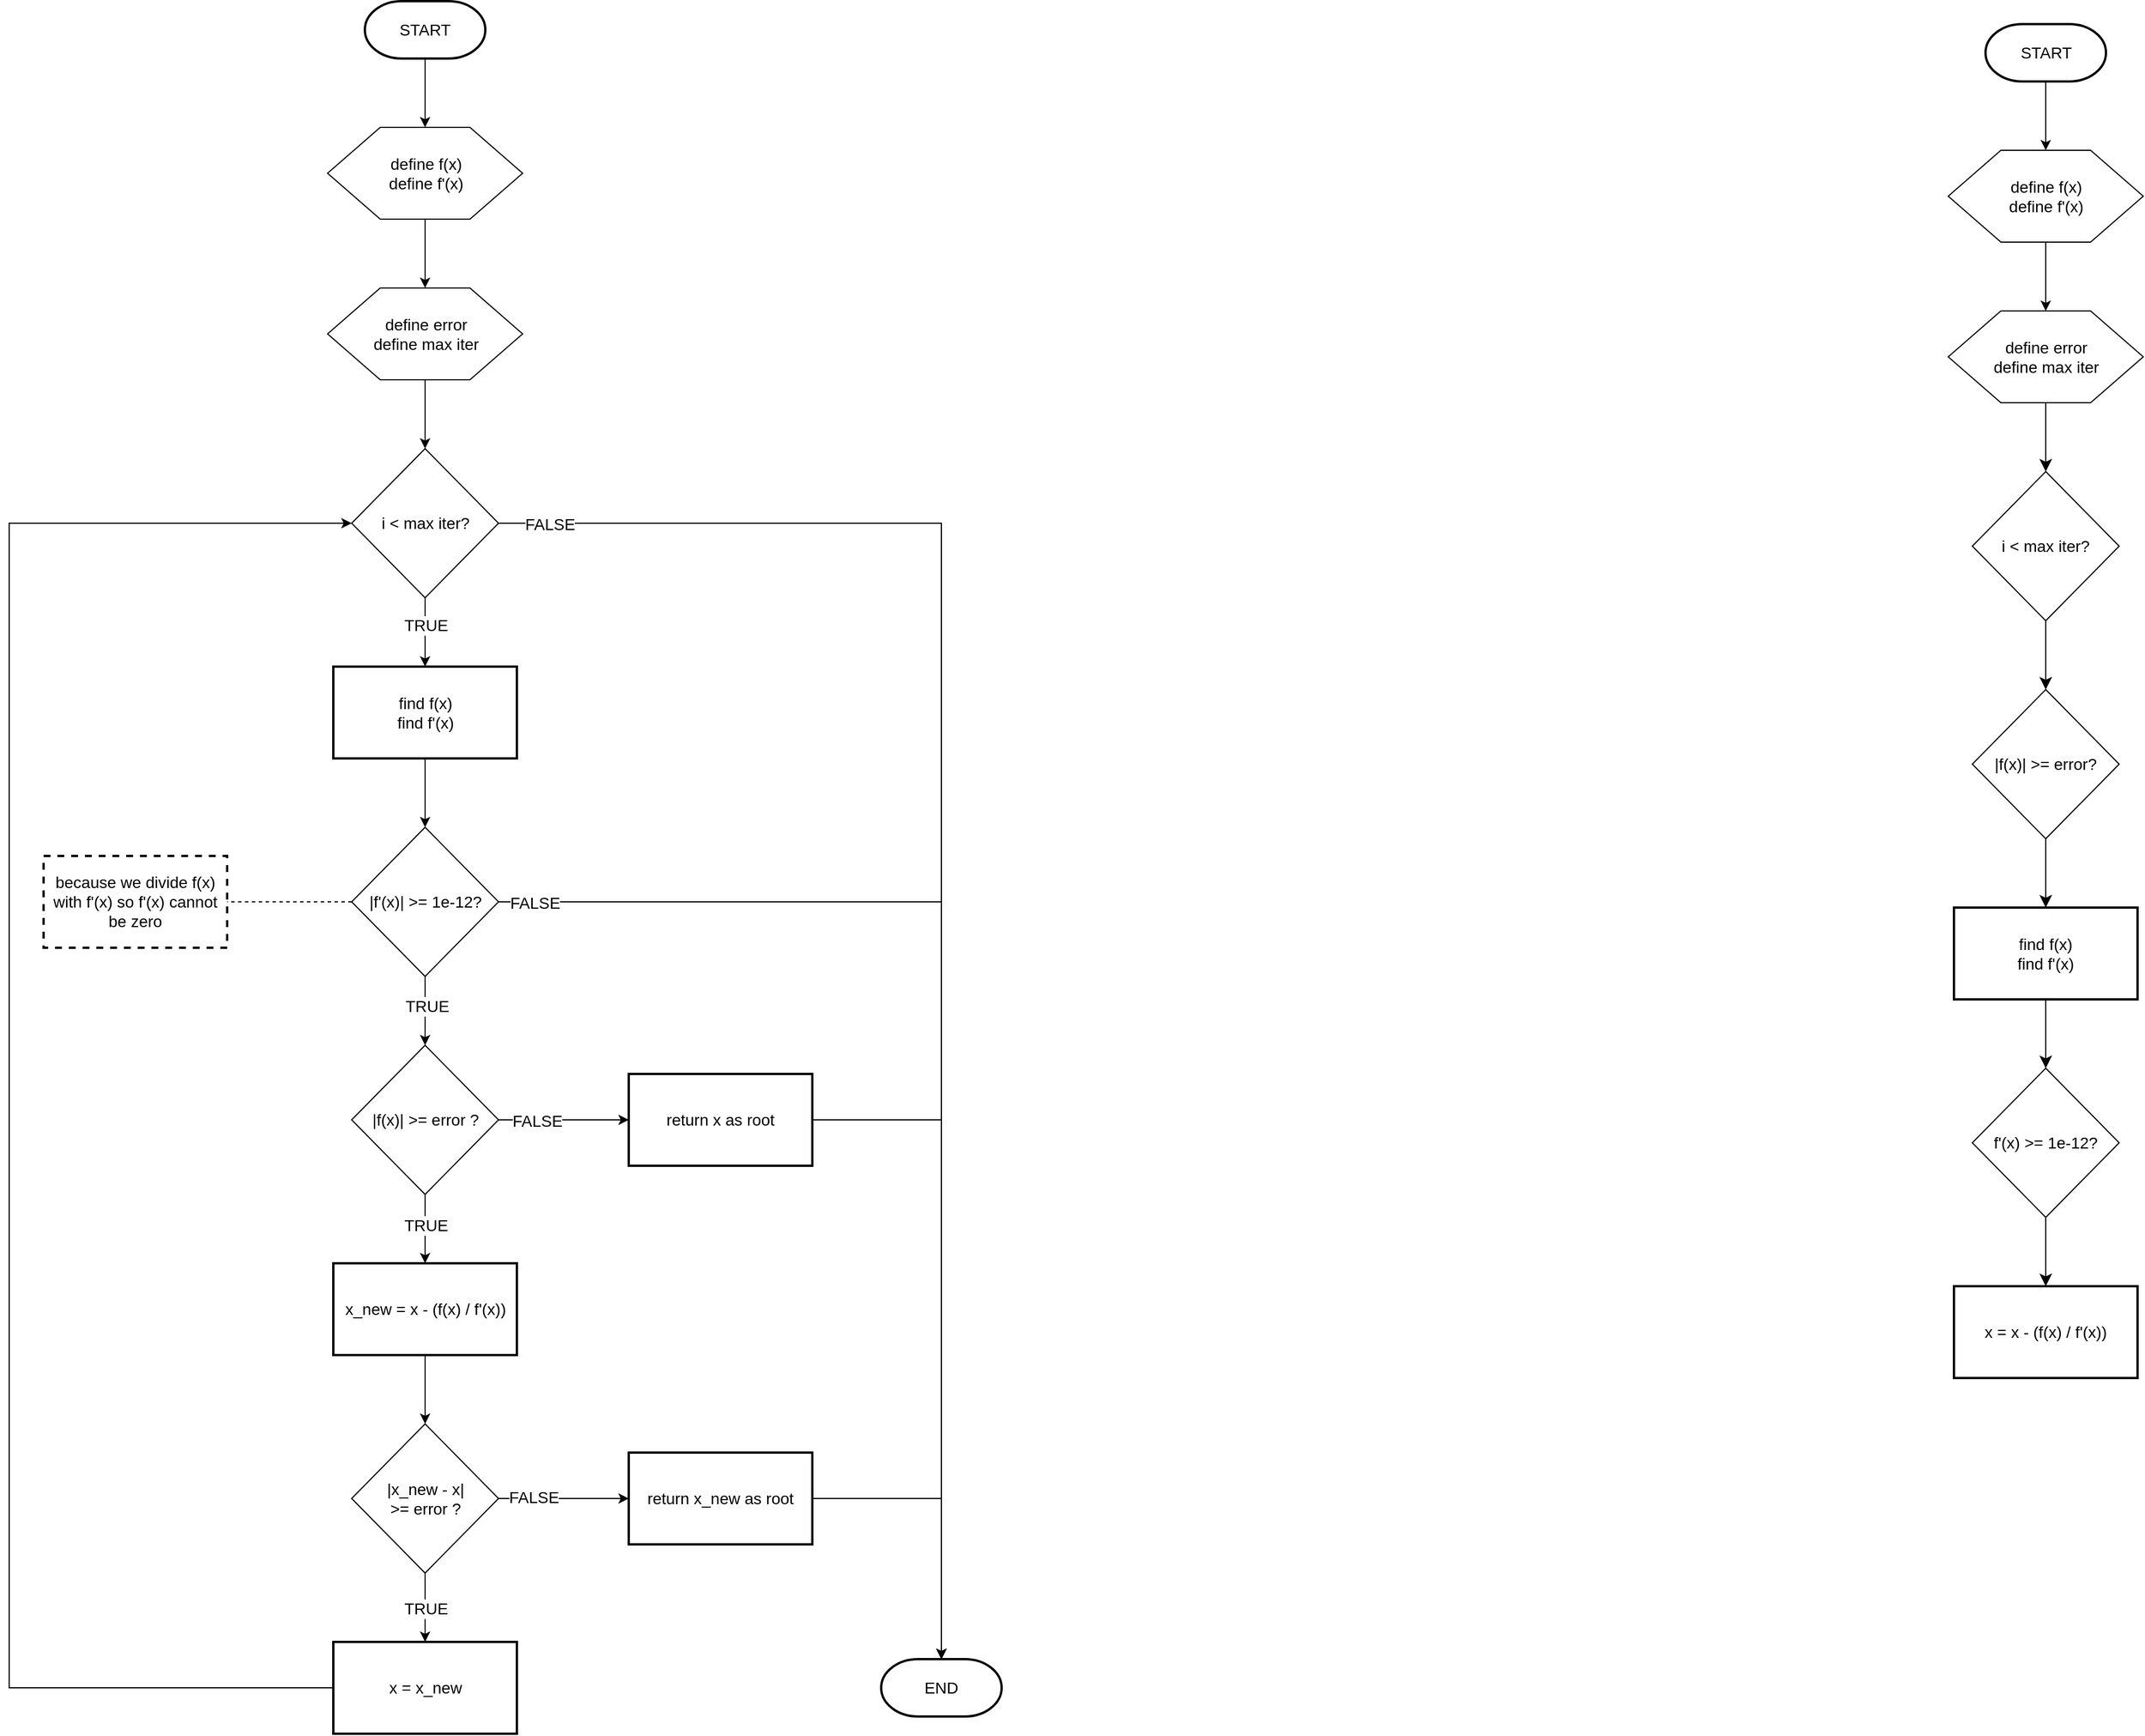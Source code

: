 <mxfile version="28.2.5">
  <diagram name="Page-1" id="hCc89WBR20Tb0G_g0bw6">
    <mxGraphModel dx="1830" dy="861" grid="1" gridSize="10" guides="1" tooltips="1" connect="1" arrows="1" fold="1" page="1" pageScale="1" pageWidth="850" pageHeight="1100" math="0" shadow="0">
      <root>
        <mxCell id="0" />
        <mxCell id="1" parent="0" />
        <mxCell id="R3oZv2APO3j5Gzry1_CE-3" value="" style="edgeStyle=orthogonalEdgeStyle;rounded=0;orthogonalLoop=1;jettySize=auto;html=1;" parent="1" source="R3oZv2APO3j5Gzry1_CE-1" target="R3oZv2APO3j5Gzry1_CE-2" edge="1">
          <mxGeometry relative="1" as="geometry" />
        </mxCell>
        <mxCell id="R3oZv2APO3j5Gzry1_CE-1" value="START" style="strokeWidth=2;html=1;shape=mxgraph.flowchart.terminator;whiteSpace=wrap;fontSize=14;" parent="1" vertex="1">
          <mxGeometry x="390" y="20" width="105" height="50" as="geometry" />
        </mxCell>
        <mxCell id="R3oZv2APO3j5Gzry1_CE-5" value="" style="edgeStyle=orthogonalEdgeStyle;rounded=0;orthogonalLoop=1;jettySize=auto;html=1;" parent="1" source="R3oZv2APO3j5Gzry1_CE-2" target="R3oZv2APO3j5Gzry1_CE-4" edge="1">
          <mxGeometry relative="1" as="geometry" />
        </mxCell>
        <mxCell id="R3oZv2APO3j5Gzry1_CE-2" value="define f(x)&lt;div&gt;define f&#39;(x)&lt;/div&gt;" style="verticalLabelPosition=middle;verticalAlign=middle;html=1;shape=hexagon;perimeter=hexagonPerimeter2;arcSize=6;size=0.27;labelPosition=center;align=center;fontSize=14;" parent="1" vertex="1">
          <mxGeometry x="357.5" y="130" width="170" height="80" as="geometry" />
        </mxCell>
        <mxCell id="R3oZv2APO3j5Gzry1_CE-7" value="" style="edgeStyle=orthogonalEdgeStyle;rounded=0;orthogonalLoop=1;jettySize=auto;html=1;" parent="1" source="R3oZv2APO3j5Gzry1_CE-4" target="R3oZv2APO3j5Gzry1_CE-6" edge="1">
          <mxGeometry relative="1" as="geometry" />
        </mxCell>
        <mxCell id="R3oZv2APO3j5Gzry1_CE-4" value="define error&lt;div&gt;define max iter&lt;/div&gt;" style="verticalLabelPosition=middle;verticalAlign=middle;html=1;shape=hexagon;perimeter=hexagonPerimeter2;arcSize=6;size=0.27;labelPosition=center;align=center;fontSize=14;" parent="1" vertex="1">
          <mxGeometry x="357.5" y="270" width="170" height="80" as="geometry" />
        </mxCell>
        <mxCell id="R3oZv2APO3j5Gzry1_CE-9" value="" style="edgeStyle=orthogonalEdgeStyle;rounded=0;orthogonalLoop=1;jettySize=auto;html=1;" parent="1" source="R3oZv2APO3j5Gzry1_CE-6" target="R3oZv2APO3j5Gzry1_CE-8" edge="1">
          <mxGeometry relative="1" as="geometry" />
        </mxCell>
        <mxCell id="R3oZv2APO3j5Gzry1_CE-16" value="&lt;font style=&quot;font-size: 14px;&quot;&gt;TRUE&lt;/font&gt;" style="edgeLabel;html=1;align=center;verticalAlign=middle;resizable=0;points=[];" parent="R3oZv2APO3j5Gzry1_CE-9" vertex="1" connectable="0">
          <mxGeometry x="-0.2" relative="1" as="geometry">
            <mxPoint as="offset" />
          </mxGeometry>
        </mxCell>
        <mxCell id="R3oZv2APO3j5Gzry1_CE-6" value="&lt;div&gt;i &amp;lt; max iter?&lt;/div&gt;" style="rhombus;whiteSpace=wrap;html=1;fontSize=14;" parent="1" vertex="1">
          <mxGeometry x="378.5" y="410" width="128" height="130" as="geometry" />
        </mxCell>
        <mxCell id="R3oZv2APO3j5Gzry1_CE-12" value="" style="edgeStyle=orthogonalEdgeStyle;rounded=0;orthogonalLoop=1;jettySize=auto;html=1;" parent="1" source="R3oZv2APO3j5Gzry1_CE-8" target="R3oZv2APO3j5Gzry1_CE-10" edge="1">
          <mxGeometry relative="1" as="geometry" />
        </mxCell>
        <mxCell id="R3oZv2APO3j5Gzry1_CE-8" value="find f(x)&lt;div&gt;find f&#39;(x)&lt;/div&gt;" style="rounded=1;whiteSpace=wrap;html=1;absoluteArcSize=1;arcSize=0;strokeWidth=2;fontSize=14;" parent="1" vertex="1">
          <mxGeometry x="362.5" y="600" width="160" height="80" as="geometry" />
        </mxCell>
        <mxCell id="JBkgUf7RBhRFVaYV4dg6-2" value="" style="edgeStyle=orthogonalEdgeStyle;rounded=0;orthogonalLoop=1;jettySize=auto;html=1;" parent="1" source="R3oZv2APO3j5Gzry1_CE-10" target="JBkgUf7RBhRFVaYV4dg6-1" edge="1">
          <mxGeometry relative="1" as="geometry" />
        </mxCell>
        <mxCell id="AEb8MMBNY2aidBH4pQsW-9" value="&lt;font style=&quot;font-size: 14px;&quot;&gt;TRUE&lt;/font&gt;" style="edgeLabel;html=1;align=center;verticalAlign=middle;resizable=0;points=[];" parent="JBkgUf7RBhRFVaYV4dg6-2" vertex="1" connectable="0">
          <mxGeometry x="-0.141" y="1" relative="1" as="geometry">
            <mxPoint as="offset" />
          </mxGeometry>
        </mxCell>
        <mxCell id="AEb8MMBNY2aidBH4pQsW-12" value="" style="edgeStyle=orthogonalEdgeStyle;rounded=0;orthogonalLoop=1;jettySize=auto;html=1;endArrow=none;endFill=0;dashed=1;" parent="1" source="R3oZv2APO3j5Gzry1_CE-10" target="AEb8MMBNY2aidBH4pQsW-11" edge="1">
          <mxGeometry relative="1" as="geometry" />
        </mxCell>
        <mxCell id="R3oZv2APO3j5Gzry1_CE-10" value="|f&#39;(x)| &amp;gt;= 1e-12?" style="rhombus;whiteSpace=wrap;html=1;fontSize=14;" parent="1" vertex="1">
          <mxGeometry x="378.5" y="740" width="128" height="130" as="geometry" />
        </mxCell>
        <mxCell id="JBkgUf7RBhRFVaYV4dg6-4" value="" style="edgeStyle=orthogonalEdgeStyle;rounded=0;orthogonalLoop=1;jettySize=auto;html=1;" parent="1" source="JBkgUf7RBhRFVaYV4dg6-1" target="JBkgUf7RBhRFVaYV4dg6-3" edge="1">
          <mxGeometry relative="1" as="geometry" />
        </mxCell>
        <mxCell id="AEb8MMBNY2aidBH4pQsW-13" value="&lt;span style=&quot;font-size: 14px;&quot;&gt;TRUE&lt;/span&gt;" style="edgeLabel;html=1;align=center;verticalAlign=middle;resizable=0;points=[];" parent="JBkgUf7RBhRFVaYV4dg6-4" vertex="1" connectable="0">
          <mxGeometry x="-0.118" relative="1" as="geometry">
            <mxPoint as="offset" />
          </mxGeometry>
        </mxCell>
        <mxCell id="AEb8MMBNY2aidBH4pQsW-18" value="" style="edgeStyle=orthogonalEdgeStyle;rounded=0;orthogonalLoop=1;jettySize=auto;html=1;" parent="1" source="JBkgUf7RBhRFVaYV4dg6-1" target="JBkgUf7RBhRFVaYV4dg6-9" edge="1">
          <mxGeometry relative="1" as="geometry" />
        </mxCell>
        <mxCell id="AEb8MMBNY2aidBH4pQsW-20" value="&lt;font style=&quot;font-size: 14px;&quot;&gt;FALSE&lt;/font&gt;" style="edgeLabel;html=1;align=center;verticalAlign=middle;resizable=0;points=[];" parent="AEb8MMBNY2aidBH4pQsW-18" vertex="1" connectable="0">
          <mxGeometry x="-0.413" y="-1" relative="1" as="geometry">
            <mxPoint as="offset" />
          </mxGeometry>
        </mxCell>
        <mxCell id="JBkgUf7RBhRFVaYV4dg6-1" value="|f(x)| &amp;gt;= error ?" style="rhombus;whiteSpace=wrap;html=1;fontSize=14;" parent="1" vertex="1">
          <mxGeometry x="378.5" y="930" width="128" height="130" as="geometry" />
        </mxCell>
        <mxCell id="JBkgUf7RBhRFVaYV4dg6-7" value="" style="edgeStyle=orthogonalEdgeStyle;rounded=0;orthogonalLoop=1;jettySize=auto;html=1;" parent="1" source="JBkgUf7RBhRFVaYV4dg6-3" target="JBkgUf7RBhRFVaYV4dg6-5" edge="1">
          <mxGeometry relative="1" as="geometry" />
        </mxCell>
        <mxCell id="JBkgUf7RBhRFVaYV4dg6-3" value="x_new = x - (f(x) / f&#39;(x))" style="rounded=1;whiteSpace=wrap;html=1;absoluteArcSize=1;arcSize=0;strokeWidth=2;fontSize=14;" parent="1" vertex="1">
          <mxGeometry x="362.5" y="1120" width="160" height="80" as="geometry" />
        </mxCell>
        <mxCell id="JBkgUf7RBhRFVaYV4dg6-8" value="" style="edgeStyle=orthogonalEdgeStyle;rounded=0;orthogonalLoop=1;jettySize=auto;html=1;" parent="1" source="JBkgUf7RBhRFVaYV4dg6-5" target="JBkgUf7RBhRFVaYV4dg6-6" edge="1">
          <mxGeometry relative="1" as="geometry" />
        </mxCell>
        <mxCell id="AEb8MMBNY2aidBH4pQsW-22" value="&lt;font style=&quot;font-size: 14px;&quot;&gt;TRUE&lt;/font&gt;" style="edgeLabel;html=1;align=center;verticalAlign=middle;resizable=0;points=[];" parent="JBkgUf7RBhRFVaYV4dg6-8" vertex="1" connectable="0">
          <mxGeometry x="0.009" relative="1" as="geometry">
            <mxPoint as="offset" />
          </mxGeometry>
        </mxCell>
        <mxCell id="AEb8MMBNY2aidBH4pQsW-19" value="" style="edgeStyle=orthogonalEdgeStyle;rounded=0;orthogonalLoop=1;jettySize=auto;html=1;" parent="1" source="JBkgUf7RBhRFVaYV4dg6-5" target="JBkgUf7RBhRFVaYV4dg6-12" edge="1">
          <mxGeometry relative="1" as="geometry" />
        </mxCell>
        <mxCell id="AEb8MMBNY2aidBH4pQsW-21" value="&lt;font style=&quot;font-size: 14px;&quot;&gt;FALSE&lt;/font&gt;" style="edgeLabel;html=1;align=center;verticalAlign=middle;resizable=0;points=[];" parent="AEb8MMBNY2aidBH4pQsW-19" vertex="1" connectable="0">
          <mxGeometry x="-0.463" y="1" relative="1" as="geometry">
            <mxPoint as="offset" />
          </mxGeometry>
        </mxCell>
        <mxCell id="JBkgUf7RBhRFVaYV4dg6-5" value="|x_new - x|&lt;div&gt;&amp;gt;= error ?&lt;/div&gt;" style="rhombus;whiteSpace=wrap;html=1;fontSize=14;" parent="1" vertex="1">
          <mxGeometry x="378.5" y="1260" width="128" height="130" as="geometry" />
        </mxCell>
        <mxCell id="AEb8MMBNY2aidBH4pQsW-17" style="edgeStyle=orthogonalEdgeStyle;rounded=0;orthogonalLoop=1;jettySize=auto;html=1;exitX=0;exitY=0.5;exitDx=0;exitDy=0;entryX=0;entryY=0.5;entryDx=0;entryDy=0;" parent="1" source="JBkgUf7RBhRFVaYV4dg6-6" target="R3oZv2APO3j5Gzry1_CE-6" edge="1">
          <mxGeometry relative="1" as="geometry">
            <Array as="points">
              <mxPoint x="80" y="1490" />
              <mxPoint x="80" y="475" />
            </Array>
          </mxGeometry>
        </mxCell>
        <mxCell id="JBkgUf7RBhRFVaYV4dg6-6" value="x = x_new" style="rounded=1;whiteSpace=wrap;html=1;absoluteArcSize=1;arcSize=0;strokeWidth=2;fontSize=14;" parent="1" vertex="1">
          <mxGeometry x="362.5" y="1450" width="160" height="80" as="geometry" />
        </mxCell>
        <mxCell id="JBkgUf7RBhRFVaYV4dg6-9" value="return x as root" style="rounded=1;whiteSpace=wrap;html=1;absoluteArcSize=1;arcSize=0;strokeWidth=2;fontSize=14;" parent="1" vertex="1">
          <mxGeometry x="620" y="955" width="160" height="80" as="geometry" />
        </mxCell>
        <mxCell id="JBkgUf7RBhRFVaYV4dg6-12" value="return x_new as root" style="rounded=1;whiteSpace=wrap;html=1;absoluteArcSize=1;arcSize=0;strokeWidth=2;fontSize=14;" parent="1" vertex="1">
          <mxGeometry x="620" y="1285" width="160" height="80" as="geometry" />
        </mxCell>
        <mxCell id="AEb8MMBNY2aidBH4pQsW-11" value="because we divide f(x) with f&#39;(x) so f&#39;(x) cannot be zero" style="rounded=1;whiteSpace=wrap;html=1;absoluteArcSize=1;arcSize=0;strokeWidth=2;fontSize=14;dashed=1;" parent="1" vertex="1">
          <mxGeometry x="110" y="765" width="160" height="80" as="geometry" />
        </mxCell>
        <mxCell id="AEb8MMBNY2aidBH4pQsW-23" value="END" style="strokeWidth=2;html=1;shape=mxgraph.flowchart.terminator;whiteSpace=wrap;fontSize=14;" parent="1" vertex="1">
          <mxGeometry x="840" y="1465" width="105" height="50" as="geometry" />
        </mxCell>
        <mxCell id="AEb8MMBNY2aidBH4pQsW-24" style="edgeStyle=orthogonalEdgeStyle;rounded=0;orthogonalLoop=1;jettySize=auto;html=1;exitX=1;exitY=0.5;exitDx=0;exitDy=0;entryX=0.5;entryY=0;entryDx=0;entryDy=0;entryPerimeter=0;" parent="1" source="R3oZv2APO3j5Gzry1_CE-6" target="AEb8MMBNY2aidBH4pQsW-23" edge="1">
          <mxGeometry relative="1" as="geometry" />
        </mxCell>
        <mxCell id="AEb8MMBNY2aidBH4pQsW-29" value="&lt;font style=&quot;font-size: 14px;&quot;&gt;FALSE&lt;/font&gt;" style="edgeLabel;html=1;align=center;verticalAlign=middle;resizable=0;points=[];" parent="AEb8MMBNY2aidBH4pQsW-24" vertex="1" connectable="0">
          <mxGeometry x="-0.935" y="-1" relative="1" as="geometry">
            <mxPoint as="offset" />
          </mxGeometry>
        </mxCell>
        <mxCell id="AEb8MMBNY2aidBH4pQsW-25" style="edgeStyle=orthogonalEdgeStyle;rounded=0;orthogonalLoop=1;jettySize=auto;html=1;exitX=1;exitY=0.5;exitDx=0;exitDy=0;entryX=0.5;entryY=0;entryDx=0;entryDy=0;entryPerimeter=0;" parent="1" source="R3oZv2APO3j5Gzry1_CE-10" target="AEb8MMBNY2aidBH4pQsW-23" edge="1">
          <mxGeometry relative="1" as="geometry" />
        </mxCell>
        <mxCell id="AEb8MMBNY2aidBH4pQsW-28" value="&lt;font style=&quot;font-size: 14px;&quot;&gt;FALSE&lt;/font&gt;" style="edgeLabel;html=1;align=center;verticalAlign=middle;resizable=0;points=[];" parent="AEb8MMBNY2aidBH4pQsW-25" vertex="1" connectable="0">
          <mxGeometry x="-0.943" y="-1" relative="1" as="geometry">
            <mxPoint x="1" as="offset" />
          </mxGeometry>
        </mxCell>
        <mxCell id="AEb8MMBNY2aidBH4pQsW-26" style="edgeStyle=orthogonalEdgeStyle;rounded=0;orthogonalLoop=1;jettySize=auto;html=1;exitX=1;exitY=0.5;exitDx=0;exitDy=0;entryX=0.5;entryY=0;entryDx=0;entryDy=0;entryPerimeter=0;" parent="1" source="JBkgUf7RBhRFVaYV4dg6-9" target="AEb8MMBNY2aidBH4pQsW-23" edge="1">
          <mxGeometry relative="1" as="geometry" />
        </mxCell>
        <mxCell id="AEb8MMBNY2aidBH4pQsW-27" style="edgeStyle=orthogonalEdgeStyle;rounded=0;orthogonalLoop=1;jettySize=auto;html=1;exitX=1;exitY=0.5;exitDx=0;exitDy=0;entryX=0.5;entryY=0;entryDx=0;entryDy=0;entryPerimeter=0;" parent="1" source="JBkgUf7RBhRFVaYV4dg6-12" target="AEb8MMBNY2aidBH4pQsW-23" edge="1">
          <mxGeometry relative="1" as="geometry" />
        </mxCell>
        <mxCell id="iiYqfjyiQovxHDSd5U2n-1" value="" style="edgeStyle=orthogonalEdgeStyle;rounded=0;orthogonalLoop=1;jettySize=auto;html=1;" edge="1" source="iiYqfjyiQovxHDSd5U2n-2" target="iiYqfjyiQovxHDSd5U2n-4" parent="1">
          <mxGeometry relative="1" as="geometry" />
        </mxCell>
        <mxCell id="iiYqfjyiQovxHDSd5U2n-2" value="START" style="strokeWidth=2;html=1;shape=mxgraph.flowchart.terminator;whiteSpace=wrap;fontSize=14;" vertex="1" parent="1">
          <mxGeometry x="1802.5" y="40" width="105" height="50" as="geometry" />
        </mxCell>
        <mxCell id="iiYqfjyiQovxHDSd5U2n-3" value="" style="edgeStyle=orthogonalEdgeStyle;rounded=0;orthogonalLoop=1;jettySize=auto;html=1;" edge="1" source="iiYqfjyiQovxHDSd5U2n-4" target="iiYqfjyiQovxHDSd5U2n-5" parent="1">
          <mxGeometry relative="1" as="geometry" />
        </mxCell>
        <mxCell id="iiYqfjyiQovxHDSd5U2n-4" value="define f(x)&lt;div&gt;define f&#39;(x)&lt;/div&gt;" style="verticalLabelPosition=middle;verticalAlign=middle;html=1;shape=hexagon;perimeter=hexagonPerimeter2;arcSize=6;size=0.27;labelPosition=center;align=center;fontSize=14;" vertex="1" parent="1">
          <mxGeometry x="1770" y="150" width="170" height="80" as="geometry" />
        </mxCell>
        <mxCell id="iiYqfjyiQovxHDSd5U2n-7" value="" style="edgeStyle=none;curved=1;rounded=0;orthogonalLoop=1;jettySize=auto;html=1;fontSize=12;startSize=8;endSize=8;" edge="1" parent="1" source="iiYqfjyiQovxHDSd5U2n-5" target="iiYqfjyiQovxHDSd5U2n-6">
          <mxGeometry relative="1" as="geometry" />
        </mxCell>
        <mxCell id="iiYqfjyiQovxHDSd5U2n-5" value="define error&lt;div&gt;define max iter&lt;/div&gt;" style="verticalLabelPosition=middle;verticalAlign=middle;html=1;shape=hexagon;perimeter=hexagonPerimeter2;arcSize=6;size=0.27;labelPosition=center;align=center;fontSize=14;" vertex="1" parent="1">
          <mxGeometry x="1770" y="290" width="170" height="80" as="geometry" />
        </mxCell>
        <mxCell id="iiYqfjyiQovxHDSd5U2n-9" value="" style="edgeStyle=none;curved=1;rounded=0;orthogonalLoop=1;jettySize=auto;html=1;fontSize=12;startSize=8;endSize=8;" edge="1" parent="1" source="iiYqfjyiQovxHDSd5U2n-6" target="iiYqfjyiQovxHDSd5U2n-8">
          <mxGeometry relative="1" as="geometry" />
        </mxCell>
        <mxCell id="iiYqfjyiQovxHDSd5U2n-6" value="&lt;div&gt;i &amp;lt; max iter?&lt;/div&gt;" style="rhombus;whiteSpace=wrap;html=1;fontSize=14;" vertex="1" parent="1">
          <mxGeometry x="1791" y="430" width="128" height="130" as="geometry" />
        </mxCell>
        <mxCell id="iiYqfjyiQovxHDSd5U2n-13" value="" style="edgeStyle=none;curved=1;rounded=0;orthogonalLoop=1;jettySize=auto;html=1;fontSize=12;startSize=8;endSize=8;" edge="1" parent="1" source="iiYqfjyiQovxHDSd5U2n-8" target="iiYqfjyiQovxHDSd5U2n-10">
          <mxGeometry relative="1" as="geometry" />
        </mxCell>
        <mxCell id="iiYqfjyiQovxHDSd5U2n-8" value="|f(x)| &amp;gt;= error?" style="rhombus;whiteSpace=wrap;html=1;fontSize=14;" vertex="1" parent="1">
          <mxGeometry x="1791" y="620" width="128" height="130" as="geometry" />
        </mxCell>
        <mxCell id="iiYqfjyiQovxHDSd5U2n-14" value="" style="edgeStyle=none;curved=1;rounded=0;orthogonalLoop=1;jettySize=auto;html=1;fontSize=12;startSize=8;endSize=8;" edge="1" parent="1" source="iiYqfjyiQovxHDSd5U2n-10" target="iiYqfjyiQovxHDSd5U2n-11">
          <mxGeometry relative="1" as="geometry" />
        </mxCell>
        <mxCell id="iiYqfjyiQovxHDSd5U2n-10" value="find f(x)&lt;div&gt;find f&#39;(x)&lt;/div&gt;" style="rounded=1;whiteSpace=wrap;html=1;absoluteArcSize=1;arcSize=0;strokeWidth=2;fontSize=14;" vertex="1" parent="1">
          <mxGeometry x="1775" y="810" width="160" height="80" as="geometry" />
        </mxCell>
        <mxCell id="iiYqfjyiQovxHDSd5U2n-15" value="" style="edgeStyle=none;curved=1;rounded=0;orthogonalLoop=1;jettySize=auto;html=1;fontSize=12;startSize=8;endSize=8;" edge="1" parent="1" source="iiYqfjyiQovxHDSd5U2n-11" target="iiYqfjyiQovxHDSd5U2n-12">
          <mxGeometry relative="1" as="geometry" />
        </mxCell>
        <mxCell id="iiYqfjyiQovxHDSd5U2n-11" value="f&#39;(x) &amp;gt;= 1e-12?" style="rhombus;whiteSpace=wrap;html=1;fontSize=14;" vertex="1" parent="1">
          <mxGeometry x="1791" y="950" width="128" height="130" as="geometry" />
        </mxCell>
        <mxCell id="iiYqfjyiQovxHDSd5U2n-12" value="x = x - (f(x) / f&#39;(x))" style="rounded=1;whiteSpace=wrap;html=1;absoluteArcSize=1;arcSize=0;strokeWidth=2;fontSize=14;" vertex="1" parent="1">
          <mxGeometry x="1775" y="1140" width="160" height="80" as="geometry" />
        </mxCell>
      </root>
    </mxGraphModel>
  </diagram>
</mxfile>
